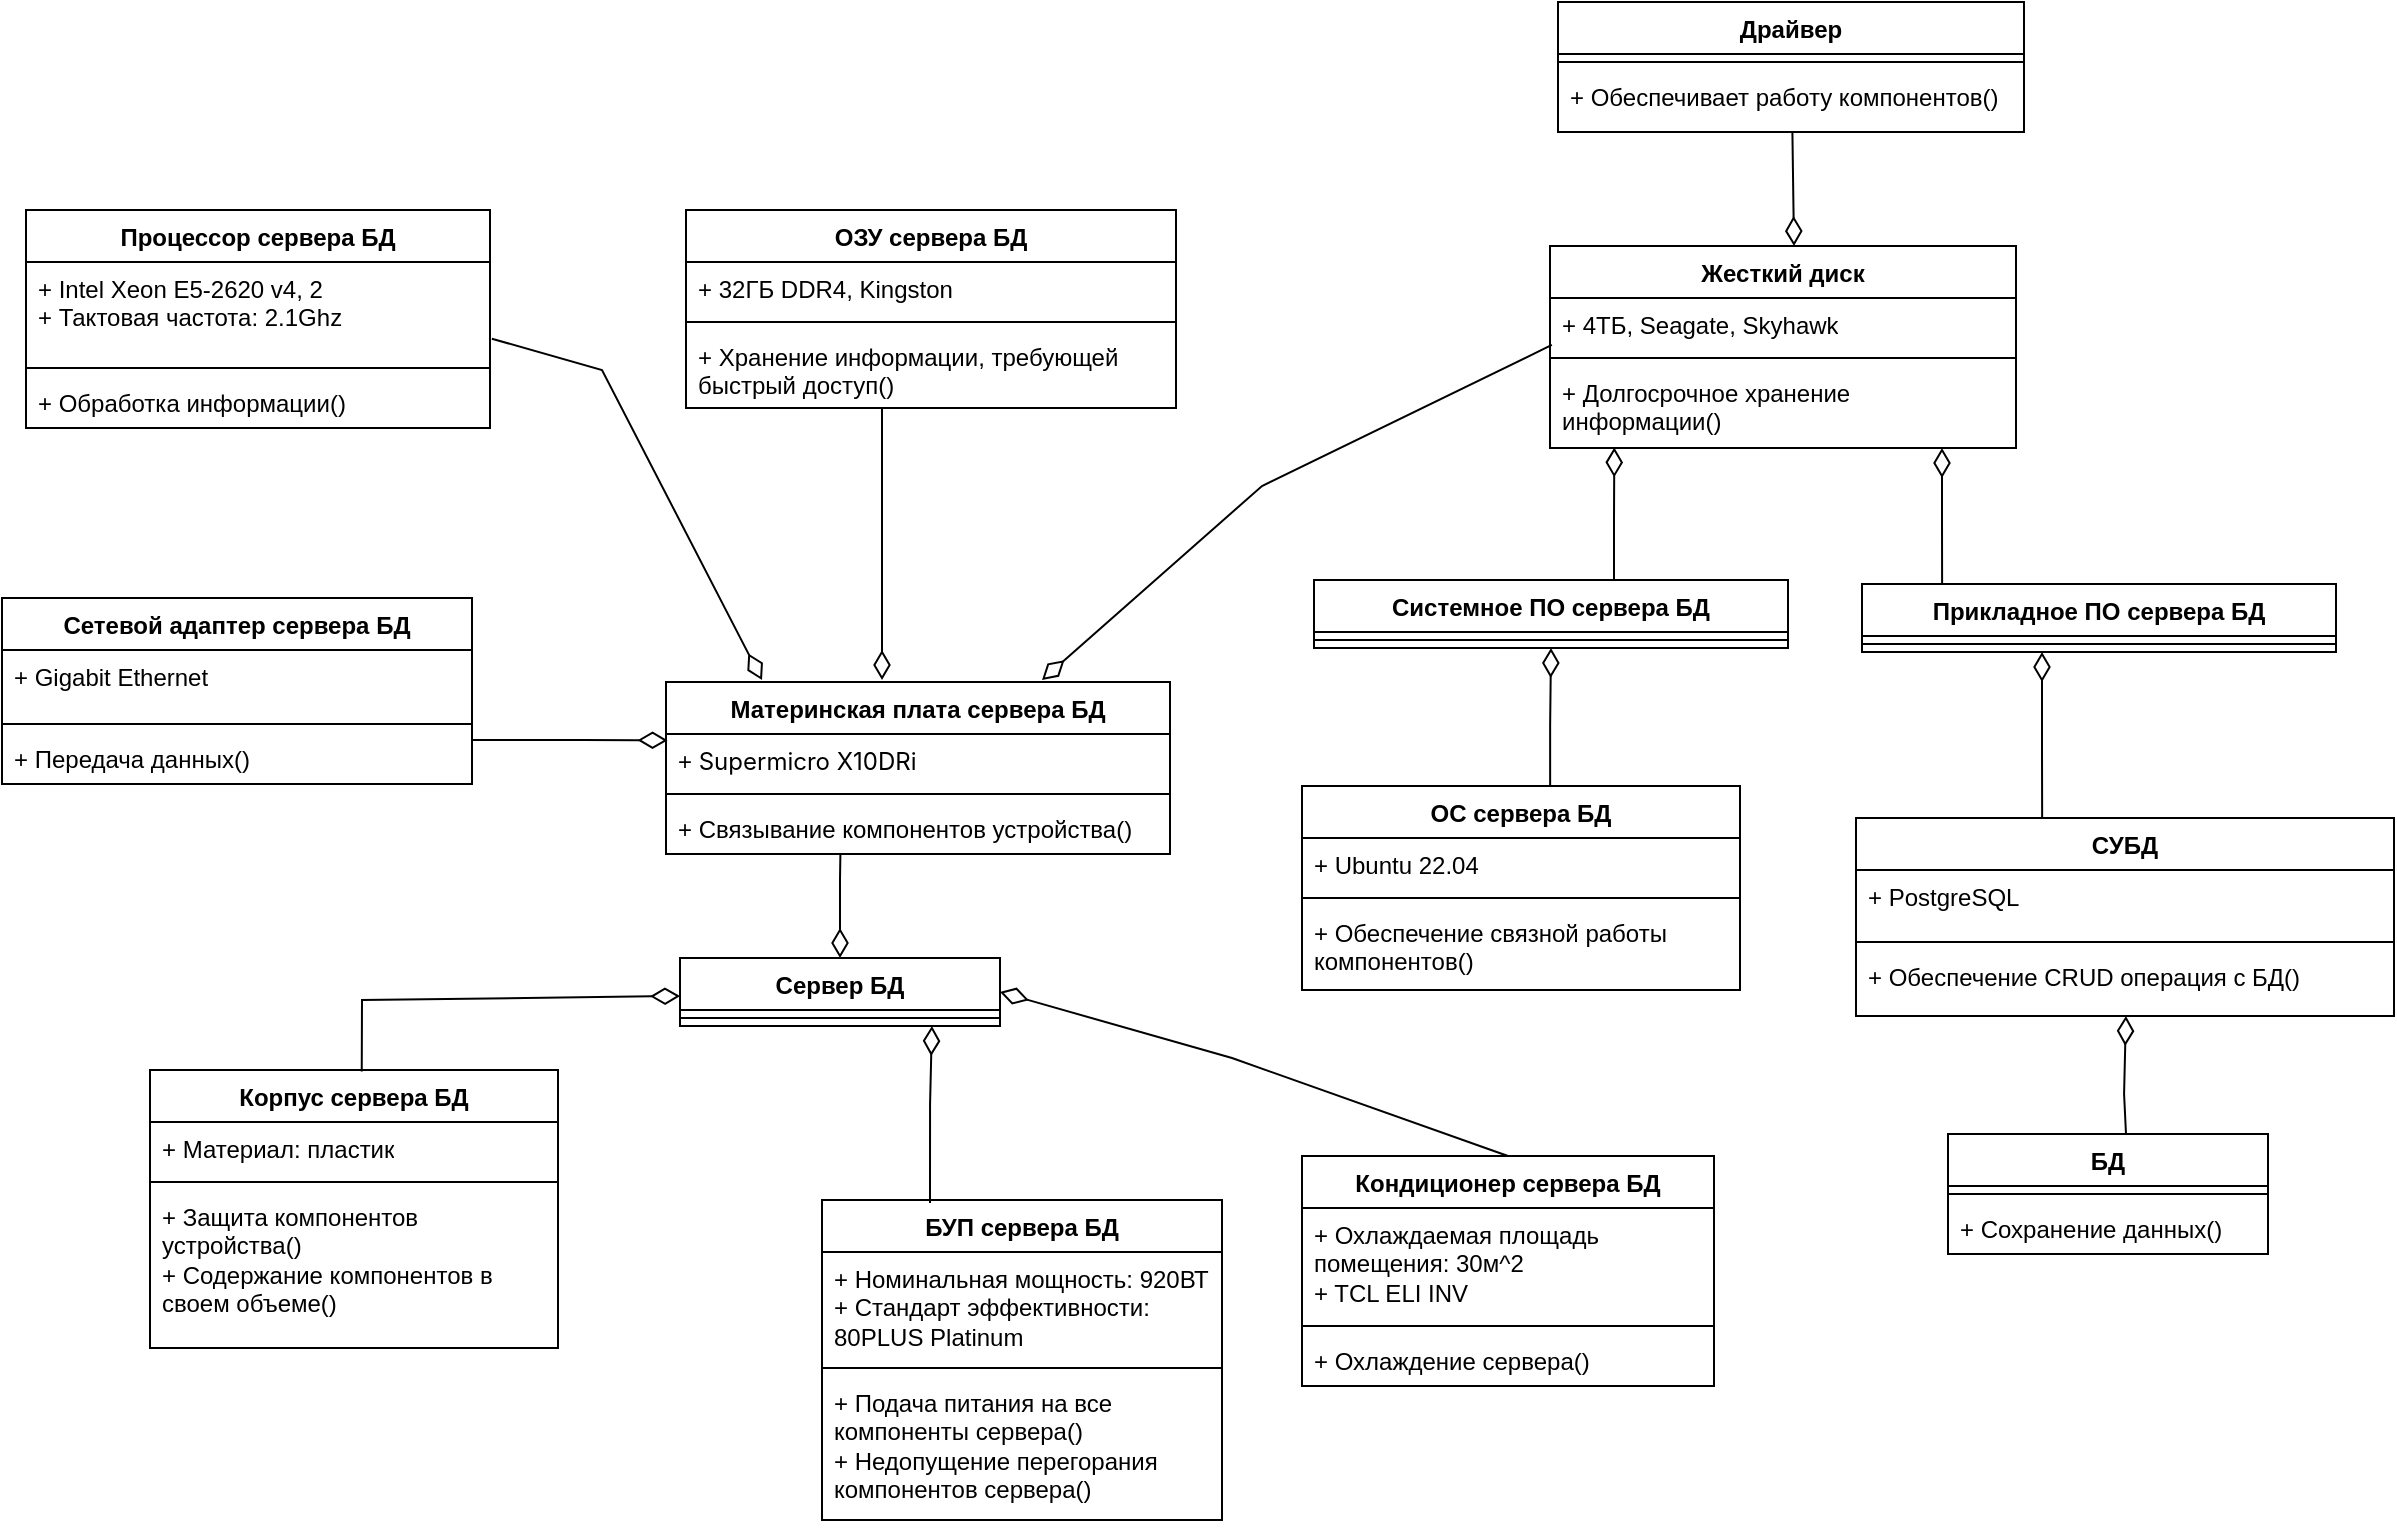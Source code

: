 <mxfile version="24.3.1" type="github">
  <diagram name="Страница — 1" id="ltwKN9lbTnuRCUI-QmUv">
    <mxGraphModel dx="1481" dy="1988" grid="0" gridSize="10" guides="1" tooltips="1" connect="1" arrows="1" fold="1" page="1" pageScale="1" pageWidth="827" pageHeight="1169" math="0" shadow="0">
      <root>
        <mxCell id="0" />
        <mxCell id="1" parent="0" />
        <mxCell id="Q2xC_4fxKE434t--dC2p-1" value="Сервер БД" style="swimlane;fontStyle=1;align=center;verticalAlign=top;childLayout=stackLayout;horizontal=1;startSize=26;horizontalStack=0;resizeParent=1;resizeParentMax=0;resizeLast=0;collapsible=1;marginBottom=0;whiteSpace=wrap;html=1;" parent="1" vertex="1">
          <mxGeometry x="359" y="229" width="160" height="34" as="geometry" />
        </mxCell>
        <mxCell id="Q2xC_4fxKE434t--dC2p-2" value="" style="line;strokeWidth=1;fillColor=none;align=left;verticalAlign=middle;spacingTop=-1;spacingLeft=3;spacingRight=3;rotatable=0;labelPosition=right;points=[];portConstraint=eastwest;strokeColor=inherit;" parent="Q2xC_4fxKE434t--dC2p-1" vertex="1">
          <mxGeometry y="26" width="160" height="8" as="geometry" />
        </mxCell>
        <mxCell id="Q2xC_4fxKE434t--dC2p-3" value="Корпус сервера БД" style="swimlane;fontStyle=1;align=center;verticalAlign=top;childLayout=stackLayout;horizontal=1;startSize=26;horizontalStack=0;resizeParent=1;resizeParentMax=0;resizeLast=0;collapsible=1;marginBottom=0;whiteSpace=wrap;html=1;" parent="1" vertex="1">
          <mxGeometry x="94" y="285" width="204" height="139" as="geometry" />
        </mxCell>
        <mxCell id="Q2xC_4fxKE434t--dC2p-4" value="+ Материал: пластик" style="text;strokeColor=none;fillColor=none;align=left;verticalAlign=top;spacingLeft=4;spacingRight=4;overflow=hidden;rotatable=0;points=[[0,0.5],[1,0.5]];portConstraint=eastwest;whiteSpace=wrap;html=1;" parent="Q2xC_4fxKE434t--dC2p-3" vertex="1">
          <mxGeometry y="26" width="204" height="26" as="geometry" />
        </mxCell>
        <mxCell id="Q2xC_4fxKE434t--dC2p-5" value="" style="line;strokeWidth=1;fillColor=none;align=left;verticalAlign=middle;spacingTop=-1;spacingLeft=3;spacingRight=3;rotatable=0;labelPosition=right;points=[];portConstraint=eastwest;strokeColor=inherit;" parent="Q2xC_4fxKE434t--dC2p-3" vertex="1">
          <mxGeometry y="52" width="204" height="8" as="geometry" />
        </mxCell>
        <mxCell id="Q2xC_4fxKE434t--dC2p-6" value="+ Защита компонентов устройства()&lt;div&gt;+ Содержание компонентов в своем объеме()&lt;/div&gt;" style="text;strokeColor=none;fillColor=none;align=left;verticalAlign=top;spacingLeft=4;spacingRight=4;overflow=hidden;rotatable=0;points=[[0,0.5],[1,0.5]];portConstraint=eastwest;whiteSpace=wrap;html=1;" parent="Q2xC_4fxKE434t--dC2p-3" vertex="1">
          <mxGeometry y="60" width="204" height="79" as="geometry" />
        </mxCell>
        <mxCell id="Q2xC_4fxKE434t--dC2p-7" value="Материнская плата сервера БД" style="swimlane;fontStyle=1;align=center;verticalAlign=top;childLayout=stackLayout;horizontal=1;startSize=26;horizontalStack=0;resizeParent=1;resizeParentMax=0;resizeLast=0;collapsible=1;marginBottom=0;whiteSpace=wrap;html=1;" parent="1" vertex="1">
          <mxGeometry x="352" y="91" width="252" height="86" as="geometry" />
        </mxCell>
        <mxCell id="Q2xC_4fxKE434t--dC2p-8" value="&lt;span style=&quot;background-color: rgb(255, 255, 255);&quot;&gt;&lt;font style=&quot;font-size: 12px;&quot;&gt;+&amp;nbsp;&lt;span style=&quot;font-family: Inter, -apple-system, BlinkMacSystemFont, &amp;quot;Segoe UI&amp;quot;, Roboto, Helvetica, Arial, sans-serif, &amp;quot;Apple Color Emoji&amp;quot;, &amp;quot;Segoe UI Emoji&amp;quot;, &amp;quot;Segoe UI Symbol&amp;quot;; white-space-collapse: preserve;&quot;&gt;Supermicro X10DRi&lt;/span&gt;&lt;/font&gt;&lt;/span&gt;&lt;div style=&quot;&quot;&gt;&lt;span style=&quot;background-color: rgb(255, 255, 255);&quot;&gt;&lt;span style=&quot;font-family: Inter, -apple-system, BlinkMacSystemFont, &amp;quot;Segoe UI&amp;quot;, Roboto, Helvetica, Arial, sans-serif, &amp;quot;Apple Color Emoji&amp;quot;, &amp;quot;Segoe UI Emoji&amp;quot;, &amp;quot;Segoe UI Symbol&amp;quot;; font-size: 16px; white-space-collapse: preserve;&quot;&gt;&lt;br&gt;&lt;/span&gt;&lt;/span&gt;&lt;/div&gt;" style="text;strokeColor=none;fillColor=none;align=left;verticalAlign=top;spacingLeft=4;spacingRight=4;overflow=hidden;rotatable=0;points=[[0,0.5],[1,0.5]];portConstraint=eastwest;whiteSpace=wrap;html=1;" parent="Q2xC_4fxKE434t--dC2p-7" vertex="1">
          <mxGeometry y="26" width="252" height="26" as="geometry" />
        </mxCell>
        <mxCell id="Q2xC_4fxKE434t--dC2p-9" value="" style="line;strokeWidth=1;fillColor=none;align=left;verticalAlign=middle;spacingTop=-1;spacingLeft=3;spacingRight=3;rotatable=0;labelPosition=right;points=[];portConstraint=eastwest;strokeColor=inherit;" parent="Q2xC_4fxKE434t--dC2p-7" vertex="1">
          <mxGeometry y="52" width="252" height="8" as="geometry" />
        </mxCell>
        <mxCell id="Q2xC_4fxKE434t--dC2p-10" value="+ Связывание компонентов устройства()" style="text;strokeColor=none;fillColor=none;align=left;verticalAlign=top;spacingLeft=4;spacingRight=4;overflow=hidden;rotatable=0;points=[[0,0.5],[1,0.5]];portConstraint=eastwest;whiteSpace=wrap;html=1;" parent="Q2xC_4fxKE434t--dC2p-7" vertex="1">
          <mxGeometry y="60" width="252" height="26" as="geometry" />
        </mxCell>
        <mxCell id="Q2xC_4fxKE434t--dC2p-11" value="Процессор сервера БД" style="swimlane;fontStyle=1;align=center;verticalAlign=top;childLayout=stackLayout;horizontal=1;startSize=26;horizontalStack=0;resizeParent=1;resizeParentMax=0;resizeLast=0;collapsible=1;marginBottom=0;whiteSpace=wrap;html=1;" parent="1" vertex="1">
          <mxGeometry x="32" y="-145" width="232" height="109" as="geometry" />
        </mxCell>
        <mxCell id="Q2xC_4fxKE434t--dC2p-12" value="+ Intel Xeon E5-2620 v4, 2&lt;div&gt;+ Тактовая частота: 2.1Ghz&lt;/div&gt;" style="text;strokeColor=none;fillColor=none;align=left;verticalAlign=top;spacingLeft=4;spacingRight=4;overflow=hidden;rotatable=0;points=[[0,0.5],[1,0.5]];portConstraint=eastwest;whiteSpace=wrap;html=1;" parent="Q2xC_4fxKE434t--dC2p-11" vertex="1">
          <mxGeometry y="26" width="232" height="49" as="geometry" />
        </mxCell>
        <mxCell id="Q2xC_4fxKE434t--dC2p-13" value="" style="line;strokeWidth=1;fillColor=none;align=left;verticalAlign=middle;spacingTop=-1;spacingLeft=3;spacingRight=3;rotatable=0;labelPosition=right;points=[];portConstraint=eastwest;strokeColor=inherit;" parent="Q2xC_4fxKE434t--dC2p-11" vertex="1">
          <mxGeometry y="75" width="232" height="8" as="geometry" />
        </mxCell>
        <mxCell id="Q2xC_4fxKE434t--dC2p-14" value="+ Обработка информации()" style="text;strokeColor=none;fillColor=none;align=left;verticalAlign=top;spacingLeft=4;spacingRight=4;overflow=hidden;rotatable=0;points=[[0,0.5],[1,0.5]];portConstraint=eastwest;whiteSpace=wrap;html=1;" parent="Q2xC_4fxKE434t--dC2p-11" vertex="1">
          <mxGeometry y="83" width="232" height="26" as="geometry" />
        </mxCell>
        <mxCell id="Q2xC_4fxKE434t--dC2p-15" value="ОЗУ сервера БД" style="swimlane;fontStyle=1;align=center;verticalAlign=top;childLayout=stackLayout;horizontal=1;startSize=26;horizontalStack=0;resizeParent=1;resizeParentMax=0;resizeLast=0;collapsible=1;marginBottom=0;whiteSpace=wrap;html=1;" parent="1" vertex="1">
          <mxGeometry x="362" y="-145" width="245" height="99" as="geometry" />
        </mxCell>
        <mxCell id="Q2xC_4fxKE434t--dC2p-16" value="+ 32ГБ DDR4, Kingston" style="text;strokeColor=none;fillColor=none;align=left;verticalAlign=top;spacingLeft=4;spacingRight=4;overflow=hidden;rotatable=0;points=[[0,0.5],[1,0.5]];portConstraint=eastwest;whiteSpace=wrap;html=1;" parent="Q2xC_4fxKE434t--dC2p-15" vertex="1">
          <mxGeometry y="26" width="245" height="26" as="geometry" />
        </mxCell>
        <mxCell id="Q2xC_4fxKE434t--dC2p-17" value="" style="line;strokeWidth=1;fillColor=none;align=left;verticalAlign=middle;spacingTop=-1;spacingLeft=3;spacingRight=3;rotatable=0;labelPosition=right;points=[];portConstraint=eastwest;strokeColor=inherit;" parent="Q2xC_4fxKE434t--dC2p-15" vertex="1">
          <mxGeometry y="52" width="245" height="8" as="geometry" />
        </mxCell>
        <mxCell id="Q2xC_4fxKE434t--dC2p-18" value="+ Хранение информации, требующей быстрый доступ()" style="text;strokeColor=none;fillColor=none;align=left;verticalAlign=top;spacingLeft=4;spacingRight=4;overflow=hidden;rotatable=0;points=[[0,0.5],[1,0.5]];portConstraint=eastwest;whiteSpace=wrap;html=1;" parent="Q2xC_4fxKE434t--dC2p-15" vertex="1">
          <mxGeometry y="60" width="245" height="39" as="geometry" />
        </mxCell>
        <mxCell id="Q2xC_4fxKE434t--dC2p-19" value="Жесткий диск" style="swimlane;fontStyle=1;align=center;verticalAlign=top;childLayout=stackLayout;horizontal=1;startSize=26;horizontalStack=0;resizeParent=1;resizeParentMax=0;resizeLast=0;collapsible=1;marginBottom=0;whiteSpace=wrap;html=1;" parent="1" vertex="1">
          <mxGeometry x="794" y="-127" width="233" height="101" as="geometry" />
        </mxCell>
        <mxCell id="Q2xC_4fxKE434t--dC2p-20" value="+ 4ТБ, Seagate, Skyhawk" style="text;strokeColor=none;fillColor=none;align=left;verticalAlign=top;spacingLeft=4;spacingRight=4;overflow=hidden;rotatable=0;points=[[0,0.5],[1,0.5]];portConstraint=eastwest;whiteSpace=wrap;html=1;" parent="Q2xC_4fxKE434t--dC2p-19" vertex="1">
          <mxGeometry y="26" width="233" height="26" as="geometry" />
        </mxCell>
        <mxCell id="Q2xC_4fxKE434t--dC2p-21" value="" style="line;strokeWidth=1;fillColor=none;align=left;verticalAlign=middle;spacingTop=-1;spacingLeft=3;spacingRight=3;rotatable=0;labelPosition=right;points=[];portConstraint=eastwest;strokeColor=inherit;" parent="Q2xC_4fxKE434t--dC2p-19" vertex="1">
          <mxGeometry y="52" width="233" height="8" as="geometry" />
        </mxCell>
        <mxCell id="Q2xC_4fxKE434t--dC2p-22" value="+ Долгосрочное хранение информации()" style="text;strokeColor=none;fillColor=none;align=left;verticalAlign=top;spacingLeft=4;spacingRight=4;overflow=hidden;rotatable=0;points=[[0,0.5],[1,0.5]];portConstraint=eastwest;whiteSpace=wrap;html=1;" parent="Q2xC_4fxKE434t--dC2p-19" vertex="1">
          <mxGeometry y="60" width="233" height="41" as="geometry" />
        </mxCell>
        <mxCell id="Q2xC_4fxKE434t--dC2p-23" value="Сетевой адаптер сервера БД" style="swimlane;fontStyle=1;align=center;verticalAlign=top;childLayout=stackLayout;horizontal=1;startSize=26;horizontalStack=0;resizeParent=1;resizeParentMax=0;resizeLast=0;collapsible=1;marginBottom=0;whiteSpace=wrap;html=1;" parent="1" vertex="1">
          <mxGeometry x="20" y="49" width="235" height="93" as="geometry" />
        </mxCell>
        <mxCell id="Q2xC_4fxKE434t--dC2p-24" value="+ Gigabit Ethernet" style="text;strokeColor=none;fillColor=none;align=left;verticalAlign=top;spacingLeft=4;spacingRight=4;overflow=hidden;rotatable=0;points=[[0,0.5],[1,0.5]];portConstraint=eastwest;whiteSpace=wrap;html=1;" parent="Q2xC_4fxKE434t--dC2p-23" vertex="1">
          <mxGeometry y="26" width="235" height="33" as="geometry" />
        </mxCell>
        <mxCell id="Q2xC_4fxKE434t--dC2p-25" value="" style="line;strokeWidth=1;fillColor=none;align=left;verticalAlign=middle;spacingTop=-1;spacingLeft=3;spacingRight=3;rotatable=0;labelPosition=right;points=[];portConstraint=eastwest;strokeColor=inherit;" parent="Q2xC_4fxKE434t--dC2p-23" vertex="1">
          <mxGeometry y="59" width="235" height="8" as="geometry" />
        </mxCell>
        <mxCell id="Q2xC_4fxKE434t--dC2p-26" value="+ Передача данных()" style="text;strokeColor=none;fillColor=none;align=left;verticalAlign=top;spacingLeft=4;spacingRight=4;overflow=hidden;rotatable=0;points=[[0,0.5],[1,0.5]];portConstraint=eastwest;whiteSpace=wrap;html=1;" parent="Q2xC_4fxKE434t--dC2p-23" vertex="1">
          <mxGeometry y="67" width="235" height="26" as="geometry" />
        </mxCell>
        <mxCell id="Q2xC_4fxKE434t--dC2p-27" value="Системное ПО сервера БД" style="swimlane;fontStyle=1;align=center;verticalAlign=top;childLayout=stackLayout;horizontal=1;startSize=26;horizontalStack=0;resizeParent=1;resizeParentMax=0;resizeLast=0;collapsible=1;marginBottom=0;whiteSpace=wrap;html=1;" parent="1" vertex="1">
          <mxGeometry x="676" y="40" width="237" height="34" as="geometry" />
        </mxCell>
        <mxCell id="Q2xC_4fxKE434t--dC2p-28" value="" style="line;strokeWidth=1;fillColor=none;align=left;verticalAlign=middle;spacingTop=-1;spacingLeft=3;spacingRight=3;rotatable=0;labelPosition=right;points=[];portConstraint=eastwest;strokeColor=inherit;" parent="Q2xC_4fxKE434t--dC2p-27" vertex="1">
          <mxGeometry y="26" width="237" height="8" as="geometry" />
        </mxCell>
        <mxCell id="Q2xC_4fxKE434t--dC2p-29" value="Прикладное ПО сервера БД" style="swimlane;fontStyle=1;align=center;verticalAlign=top;childLayout=stackLayout;horizontal=1;startSize=26;horizontalStack=0;resizeParent=1;resizeParentMax=0;resizeLast=0;collapsible=1;marginBottom=0;whiteSpace=wrap;html=1;" parent="1" vertex="1">
          <mxGeometry x="950" y="42" width="237" height="34" as="geometry" />
        </mxCell>
        <mxCell id="Q2xC_4fxKE434t--dC2p-30" value="" style="line;strokeWidth=1;fillColor=none;align=left;verticalAlign=middle;spacingTop=-1;spacingLeft=3;spacingRight=3;rotatable=0;labelPosition=right;points=[];portConstraint=eastwest;strokeColor=inherit;" parent="Q2xC_4fxKE434t--dC2p-29" vertex="1">
          <mxGeometry y="26" width="237" height="8" as="geometry" />
        </mxCell>
        <mxCell id="Q2xC_4fxKE434t--dC2p-31" value="ОС сервера БД" style="swimlane;fontStyle=1;align=center;verticalAlign=top;childLayout=stackLayout;horizontal=1;startSize=26;horizontalStack=0;resizeParent=1;resizeParentMax=0;resizeLast=0;collapsible=1;marginBottom=0;whiteSpace=wrap;html=1;" parent="1" vertex="1">
          <mxGeometry x="670" y="143" width="219" height="102" as="geometry" />
        </mxCell>
        <mxCell id="Q2xC_4fxKE434t--dC2p-32" value="+ Ubuntu 22.04" style="text;strokeColor=none;fillColor=none;align=left;verticalAlign=top;spacingLeft=4;spacingRight=4;overflow=hidden;rotatable=0;points=[[0,0.5],[1,0.5]];portConstraint=eastwest;whiteSpace=wrap;html=1;" parent="Q2xC_4fxKE434t--dC2p-31" vertex="1">
          <mxGeometry y="26" width="219" height="26" as="geometry" />
        </mxCell>
        <mxCell id="Q2xC_4fxKE434t--dC2p-33" value="" style="line;strokeWidth=1;fillColor=none;align=left;verticalAlign=middle;spacingTop=-1;spacingLeft=3;spacingRight=3;rotatable=0;labelPosition=right;points=[];portConstraint=eastwest;strokeColor=inherit;" parent="Q2xC_4fxKE434t--dC2p-31" vertex="1">
          <mxGeometry y="52" width="219" height="8" as="geometry" />
        </mxCell>
        <mxCell id="Q2xC_4fxKE434t--dC2p-34" value="+ Обеспечение связной работы компонентов()" style="text;strokeColor=none;fillColor=none;align=left;verticalAlign=top;spacingLeft=4;spacingRight=4;overflow=hidden;rotatable=0;points=[[0,0.5],[1,0.5]];portConstraint=eastwest;whiteSpace=wrap;html=1;" parent="Q2xC_4fxKE434t--dC2p-31" vertex="1">
          <mxGeometry y="60" width="219" height="42" as="geometry" />
        </mxCell>
        <mxCell id="Q2xC_4fxKE434t--dC2p-35" value="СУБД" style="swimlane;fontStyle=1;align=center;verticalAlign=top;childLayout=stackLayout;horizontal=1;startSize=26;horizontalStack=0;resizeParent=1;resizeParentMax=0;resizeLast=0;collapsible=1;marginBottom=0;whiteSpace=wrap;html=1;" parent="1" vertex="1">
          <mxGeometry x="947" y="159" width="269" height="99" as="geometry" />
        </mxCell>
        <mxCell id="Q2xC_4fxKE434t--dC2p-36" value="+ PostgreSQL" style="text;strokeColor=none;fillColor=none;align=left;verticalAlign=top;spacingLeft=4;spacingRight=4;overflow=hidden;rotatable=0;points=[[0,0.5],[1,0.5]];portConstraint=eastwest;whiteSpace=wrap;html=1;" parent="Q2xC_4fxKE434t--dC2p-35" vertex="1">
          <mxGeometry y="26" width="269" height="32" as="geometry" />
        </mxCell>
        <mxCell id="Q2xC_4fxKE434t--dC2p-37" value="" style="line;strokeWidth=1;fillColor=none;align=left;verticalAlign=middle;spacingTop=-1;spacingLeft=3;spacingRight=3;rotatable=0;labelPosition=right;points=[];portConstraint=eastwest;strokeColor=inherit;" parent="Q2xC_4fxKE434t--dC2p-35" vertex="1">
          <mxGeometry y="58" width="269" height="8" as="geometry" />
        </mxCell>
        <mxCell id="Q2xC_4fxKE434t--dC2p-38" value="&lt;div&gt;+ Обеспечение CRUD операция с БД()&lt;/div&gt;" style="text;strokeColor=none;fillColor=none;align=left;verticalAlign=top;spacingLeft=4;spacingRight=4;overflow=hidden;rotatable=0;points=[[0,0.5],[1,0.5]];portConstraint=eastwest;whiteSpace=wrap;html=1;" parent="Q2xC_4fxKE434t--dC2p-35" vertex="1">
          <mxGeometry y="66" width="269" height="33" as="geometry" />
        </mxCell>
        <mxCell id="Q2xC_4fxKE434t--dC2p-39" value="" style="endArrow=diamondThin;endFill=0;endSize=12;html=1;rounded=0;exitX=0.519;exitY=0.005;exitDx=0;exitDy=0;exitPerimeter=0;" parent="1" source="Q2xC_4fxKE434t--dC2p-3" edge="1">
          <mxGeometry width="160" relative="1" as="geometry">
            <mxPoint x="200" y="280" as="sourcePoint" />
            <mxPoint x="359" y="248" as="targetPoint" />
            <Array as="points">
              <mxPoint x="200" y="250" />
            </Array>
          </mxGeometry>
        </mxCell>
        <mxCell id="Q2xC_4fxKE434t--dC2p-40" value="" style="endArrow=diamondThin;endFill=0;endSize=12;html=1;rounded=0;exitX=0.346;exitY=1.016;exitDx=0;exitDy=0;exitPerimeter=0;entryX=0.5;entryY=0;entryDx=0;entryDy=0;" parent="1" source="Q2xC_4fxKE434t--dC2p-10" target="Q2xC_4fxKE434t--dC2p-1" edge="1">
          <mxGeometry width="160" relative="1" as="geometry">
            <mxPoint x="190" y="213" as="sourcePoint" />
            <mxPoint x="349" y="175" as="targetPoint" />
            <Array as="points">
              <mxPoint x="439" y="190" />
            </Array>
          </mxGeometry>
        </mxCell>
        <mxCell id="Q2xC_4fxKE434t--dC2p-41" value="" style="endArrow=diamondThin;endFill=0;endSize=12;html=1;rounded=0;exitX=0.999;exitY=0.152;exitDx=0;exitDy=0;exitPerimeter=0;entryX=0.003;entryY=0.121;entryDx=0;entryDy=0;entryPerimeter=0;" parent="1" source="Q2xC_4fxKE434t--dC2p-26" target="Q2xC_4fxKE434t--dC2p-8" edge="1">
          <mxGeometry width="160" relative="1" as="geometry">
            <mxPoint x="310" y="107" as="sourcePoint" />
            <mxPoint x="350" y="120" as="targetPoint" />
            <Array as="points">
              <mxPoint x="310" y="120" />
            </Array>
          </mxGeometry>
        </mxCell>
        <mxCell id="Q2xC_4fxKE434t--dC2p-42" value="" style="endArrow=diamondThin;endFill=0;endSize=12;html=1;rounded=0;exitX=0.346;exitY=1.016;exitDx=0;exitDy=0;exitPerimeter=0;" parent="1" edge="1">
          <mxGeometry width="160" relative="1" as="geometry">
            <mxPoint x="460" y="-46" as="sourcePoint" />
            <mxPoint x="460" y="90" as="targetPoint" />
            <Array as="points">
              <mxPoint x="460" y="-33" />
            </Array>
          </mxGeometry>
        </mxCell>
        <mxCell id="Q2xC_4fxKE434t--dC2p-43" value="" style="endArrow=diamondThin;endFill=0;endSize=12;html=1;rounded=0;exitX=1.004;exitY=0.783;exitDx=0;exitDy=0;exitPerimeter=0;" parent="1" source="Q2xC_4fxKE434t--dC2p-12" edge="1">
          <mxGeometry width="160" relative="1" as="geometry">
            <mxPoint x="320" y="-78" as="sourcePoint" />
            <mxPoint x="400" y="90" as="targetPoint" />
            <Array as="points">
              <mxPoint x="320" y="-65" />
            </Array>
          </mxGeometry>
        </mxCell>
        <mxCell id="Q2xC_4fxKE434t--dC2p-44" value="" style="endArrow=diamondThin;endFill=0;endSize=12;html=1;rounded=0;exitX=0.004;exitY=0.903;exitDx=0;exitDy=0;exitPerimeter=0;" parent="1" source="Q2xC_4fxKE434t--dC2p-20" edge="1">
          <mxGeometry width="160" relative="1" as="geometry">
            <mxPoint x="790" y="-70" as="sourcePoint" />
            <mxPoint x="540" y="90" as="targetPoint" />
            <Array as="points">
              <mxPoint x="650" y="-7" />
            </Array>
          </mxGeometry>
        </mxCell>
        <mxCell id="Q2xC_4fxKE434t--dC2p-45" value="" style="endArrow=diamondThin;endFill=0;endSize=12;html=1;rounded=0;entryX=0.138;entryY=0.993;entryDx=0;entryDy=0;entryPerimeter=0;" parent="1" target="Q2xC_4fxKE434t--dC2p-22" edge="1">
          <mxGeometry width="160" relative="1" as="geometry">
            <mxPoint x="826" y="40" as="sourcePoint" />
            <mxPoint x="760" y="26" as="targetPoint" />
            <Array as="points">
              <mxPoint x="826" y="10" />
            </Array>
          </mxGeometry>
        </mxCell>
        <mxCell id="Q2xC_4fxKE434t--dC2p-46" value="" style="endArrow=diamondThin;endFill=0;endSize=12;html=1;rounded=0;entryX=0.138;entryY=0.993;entryDx=0;entryDy=0;entryPerimeter=0;exitX=0.169;exitY=0.014;exitDx=0;exitDy=0;exitPerimeter=0;" parent="1" source="Q2xC_4fxKE434t--dC2p-29" edge="1">
          <mxGeometry width="160" relative="1" as="geometry">
            <mxPoint x="990" y="40" as="sourcePoint" />
            <mxPoint x="990" y="-26" as="targetPoint" />
            <Array as="points">
              <mxPoint x="990" y="10" />
            </Array>
          </mxGeometry>
        </mxCell>
        <mxCell id="Q2xC_4fxKE434t--dC2p-47" value="" style="endArrow=diamondThin;endFill=0;endSize=12;html=1;rounded=0;entryX=0.5;entryY=1;entryDx=0;entryDy=0;" parent="1" target="Q2xC_4fxKE434t--dC2p-27" edge="1">
          <mxGeometry width="160" relative="1" as="geometry">
            <mxPoint x="794.07" y="143" as="sourcePoint" />
            <mxPoint x="794.07" y="77" as="targetPoint" />
            <Array as="points">
              <mxPoint x="794.07" y="113" />
            </Array>
          </mxGeometry>
        </mxCell>
        <mxCell id="Q2xC_4fxKE434t--dC2p-48" value="" style="endArrow=diamondThin;endFill=0;endSize=12;html=1;rounded=0;exitX=0.346;exitY=-0.004;exitDx=0;exitDy=0;exitPerimeter=0;" parent="1" source="Q2xC_4fxKE434t--dC2p-35" edge="1">
          <mxGeometry width="160" relative="1" as="geometry">
            <mxPoint x="1040" y="156" as="sourcePoint" />
            <mxPoint x="1040" y="76" as="targetPoint" />
            <Array as="points">
              <mxPoint x="1040" y="125" />
            </Array>
          </mxGeometry>
        </mxCell>
        <mxCell id="Q2xC_4fxKE434t--dC2p-49" value="БУП сервера БД" style="swimlane;fontStyle=1;align=center;verticalAlign=top;childLayout=stackLayout;horizontal=1;startSize=26;horizontalStack=0;resizeParent=1;resizeParentMax=0;resizeLast=0;collapsible=1;marginBottom=0;whiteSpace=wrap;html=1;" parent="1" vertex="1">
          <mxGeometry x="430" y="350" width="200" height="160" as="geometry" />
        </mxCell>
        <mxCell id="Q2xC_4fxKE434t--dC2p-50" value="+ Номинальная мощность: 920ВТ&lt;div&gt;+ Стандарт эффективности: 80PLUS Platinum&lt;/div&gt;" style="text;strokeColor=none;fillColor=none;align=left;verticalAlign=top;spacingLeft=4;spacingRight=4;overflow=hidden;rotatable=0;points=[[0,0.5],[1,0.5]];portConstraint=eastwest;whiteSpace=wrap;html=1;" parent="Q2xC_4fxKE434t--dC2p-49" vertex="1">
          <mxGeometry y="26" width="200" height="54" as="geometry" />
        </mxCell>
        <mxCell id="Q2xC_4fxKE434t--dC2p-51" value="" style="line;strokeWidth=1;fillColor=none;align=left;verticalAlign=middle;spacingTop=-1;spacingLeft=3;spacingRight=3;rotatable=0;labelPosition=right;points=[];portConstraint=eastwest;strokeColor=inherit;" parent="Q2xC_4fxKE434t--dC2p-49" vertex="1">
          <mxGeometry y="80" width="200" height="8" as="geometry" />
        </mxCell>
        <mxCell id="Q2xC_4fxKE434t--dC2p-52" value="+ Подача питания на все компоненты сервера()&lt;div&gt;+ Недопущение перегорания компонентов сервера()&lt;/div&gt;" style="text;strokeColor=none;fillColor=none;align=left;verticalAlign=top;spacingLeft=4;spacingRight=4;overflow=hidden;rotatable=0;points=[[0,0.5],[1,0.5]];portConstraint=eastwest;whiteSpace=wrap;html=1;" parent="Q2xC_4fxKE434t--dC2p-49" vertex="1">
          <mxGeometry y="88" width="200" height="72" as="geometry" />
        </mxCell>
        <mxCell id="Q2xC_4fxKE434t--dC2p-53" value="" style="endArrow=diamondThin;endFill=0;endSize=12;html=1;rounded=0;entryX=0.5;entryY=1;entryDx=0;entryDy=0;exitX=0.27;exitY=0.009;exitDx=0;exitDy=0;exitPerimeter=0;" parent="1" source="Q2xC_4fxKE434t--dC2p-49" edge="1">
          <mxGeometry width="160" relative="1" as="geometry">
            <mxPoint x="484.03" y="332" as="sourcePoint" />
            <mxPoint x="484.96" y="263" as="targetPoint" />
            <Array as="points">
              <mxPoint x="484.03" y="302" />
            </Array>
          </mxGeometry>
        </mxCell>
        <mxCell id="Q2xC_4fxKE434t--dC2p-54" value="БД" style="swimlane;fontStyle=1;align=center;verticalAlign=top;childLayout=stackLayout;horizontal=1;startSize=26;horizontalStack=0;resizeParent=1;resizeParentMax=0;resizeLast=0;collapsible=1;marginBottom=0;whiteSpace=wrap;html=1;" parent="1" vertex="1">
          <mxGeometry x="993" y="317" width="160" height="60" as="geometry" />
        </mxCell>
        <mxCell id="Q2xC_4fxKE434t--dC2p-56" value="" style="line;strokeWidth=1;fillColor=none;align=left;verticalAlign=middle;spacingTop=-1;spacingLeft=3;spacingRight=3;rotatable=0;labelPosition=right;points=[];portConstraint=eastwest;strokeColor=inherit;" parent="Q2xC_4fxKE434t--dC2p-54" vertex="1">
          <mxGeometry y="26" width="160" height="8" as="geometry" />
        </mxCell>
        <mxCell id="Q2xC_4fxKE434t--dC2p-57" value="+ Сохранение данных()" style="text;strokeColor=none;fillColor=none;align=left;verticalAlign=top;spacingLeft=4;spacingRight=4;overflow=hidden;rotatable=0;points=[[0,0.5],[1,0.5]];portConstraint=eastwest;whiteSpace=wrap;html=1;" parent="Q2xC_4fxKE434t--dC2p-54" vertex="1">
          <mxGeometry y="34" width="160" height="26" as="geometry" />
        </mxCell>
        <mxCell id="Q2xC_4fxKE434t--dC2p-58" value="" style="endArrow=diamondThin;endFill=0;endSize=12;html=1;rounded=0;entryX=0.5;entryY=1;entryDx=0;entryDy=0;" parent="1" edge="1">
          <mxGeometry width="160" relative="1" as="geometry">
            <mxPoint x="1082" y="317" as="sourcePoint" />
            <mxPoint x="1081.97" y="258" as="targetPoint" />
            <Array as="points">
              <mxPoint x="1081.04" y="297" />
            </Array>
          </mxGeometry>
        </mxCell>
        <mxCell id="0-5vWnnyPQfRnAPLTzSd-1" value="Кондиционер сервера БД" style="swimlane;fontStyle=1;align=center;verticalAlign=top;childLayout=stackLayout;horizontal=1;startSize=26;horizontalStack=0;resizeParent=1;resizeParentMax=0;resizeLast=0;collapsible=1;marginBottom=0;whiteSpace=wrap;html=1;" parent="1" vertex="1">
          <mxGeometry x="670" y="328" width="206" height="115" as="geometry" />
        </mxCell>
        <mxCell id="0-5vWnnyPQfRnAPLTzSd-2" value="+ Охлаждаемая площадь помещения: 30м^2&lt;div&gt;+ TCL ELI INV&lt;/div&gt;" style="text;strokeColor=none;fillColor=none;align=left;verticalAlign=top;spacingLeft=4;spacingRight=4;overflow=hidden;rotatable=0;points=[[0,0.5],[1,0.5]];portConstraint=eastwest;whiteSpace=wrap;html=1;" parent="0-5vWnnyPQfRnAPLTzSd-1" vertex="1">
          <mxGeometry y="26" width="206" height="55" as="geometry" />
        </mxCell>
        <mxCell id="0-5vWnnyPQfRnAPLTzSd-3" value="" style="line;strokeWidth=1;fillColor=none;align=left;verticalAlign=middle;spacingTop=-1;spacingLeft=3;spacingRight=3;rotatable=0;labelPosition=right;points=[];portConstraint=eastwest;strokeColor=inherit;" parent="0-5vWnnyPQfRnAPLTzSd-1" vertex="1">
          <mxGeometry y="81" width="206" height="8" as="geometry" />
        </mxCell>
        <mxCell id="0-5vWnnyPQfRnAPLTzSd-4" value="+ Охлаждение сервера()" style="text;strokeColor=none;fillColor=none;align=left;verticalAlign=top;spacingLeft=4;spacingRight=4;overflow=hidden;rotatable=0;points=[[0,0.5],[1,0.5]];portConstraint=eastwest;whiteSpace=wrap;html=1;" parent="0-5vWnnyPQfRnAPLTzSd-1" vertex="1">
          <mxGeometry y="89" width="206" height="26" as="geometry" />
        </mxCell>
        <mxCell id="0-5vWnnyPQfRnAPLTzSd-5" value="" style="endArrow=diamondThin;endFill=0;endSize=12;html=1;rounded=0;entryX=1;entryY=0.5;entryDx=0;entryDy=0;exitX=0.5;exitY=0;exitDx=0;exitDy=0;" parent="1" source="0-5vWnnyPQfRnAPLTzSd-1" target="Q2xC_4fxKE434t--dC2p-1" edge="1">
          <mxGeometry width="160" relative="1" as="geometry">
            <mxPoint x="629.04" y="340" as="sourcePoint" />
            <mxPoint x="630" y="252" as="targetPoint" />
            <Array as="points">
              <mxPoint x="635" y="279" />
            </Array>
          </mxGeometry>
        </mxCell>
        <mxCell id="OyMyBIQffLd1Z0KFBNP_-1" value="Драйвер" style="swimlane;fontStyle=1;align=center;verticalAlign=top;childLayout=stackLayout;horizontal=1;startSize=26;horizontalStack=0;resizeParent=1;resizeParentMax=0;resizeLast=0;collapsible=1;marginBottom=0;whiteSpace=wrap;html=1;" vertex="1" parent="1">
          <mxGeometry x="798" y="-249" width="233" height="65" as="geometry" />
        </mxCell>
        <mxCell id="OyMyBIQffLd1Z0KFBNP_-2" value="" style="line;strokeWidth=1;fillColor=none;align=left;verticalAlign=middle;spacingTop=-1;spacingLeft=3;spacingRight=3;rotatable=0;labelPosition=right;points=[];portConstraint=eastwest;strokeColor=inherit;" vertex="1" parent="OyMyBIQffLd1Z0KFBNP_-1">
          <mxGeometry y="26" width="233" height="8" as="geometry" />
        </mxCell>
        <mxCell id="OyMyBIQffLd1Z0KFBNP_-3" value="+ Обеспечивает работу компонентов()" style="text;strokeColor=none;fillColor=none;align=left;verticalAlign=top;spacingLeft=4;spacingRight=4;overflow=hidden;rotatable=0;points=[[0,0.5],[1,0.5]];portConstraint=eastwest;whiteSpace=wrap;html=1;" vertex="1" parent="OyMyBIQffLd1Z0KFBNP_-1">
          <mxGeometry y="34" width="233" height="31" as="geometry" />
        </mxCell>
        <mxCell id="OyMyBIQffLd1Z0KFBNP_-4" value="" style="endArrow=diamondThin;endFill=0;endSize=12;html=1;rounded=0;exitX=0.503;exitY=0.996;exitDx=0;exitDy=0;exitPerimeter=0;" edge="1" parent="1" source="OyMyBIQffLd1Z0KFBNP_-3">
          <mxGeometry width="160" relative="1" as="geometry">
            <mxPoint x="910.3" y="-129" as="sourcePoint" />
            <mxPoint x="916" y="-127" as="targetPoint" />
            <Array as="points" />
          </mxGeometry>
        </mxCell>
      </root>
    </mxGraphModel>
  </diagram>
</mxfile>
